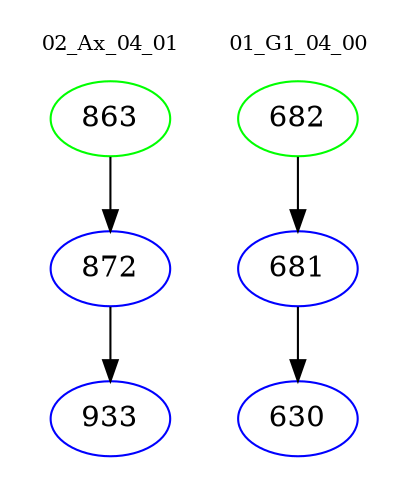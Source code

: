 digraph{
subgraph cluster_0 {
color = white
label = "02_Ax_04_01";
fontsize=10;
T0_863 [label="863", color="green"]
T0_863 -> T0_872 [color="black"]
T0_872 [label="872", color="blue"]
T0_872 -> T0_933 [color="black"]
T0_933 [label="933", color="blue"]
}
subgraph cluster_1 {
color = white
label = "01_G1_04_00";
fontsize=10;
T1_682 [label="682", color="green"]
T1_682 -> T1_681 [color="black"]
T1_681 [label="681", color="blue"]
T1_681 -> T1_630 [color="black"]
T1_630 [label="630", color="blue"]
}
}
